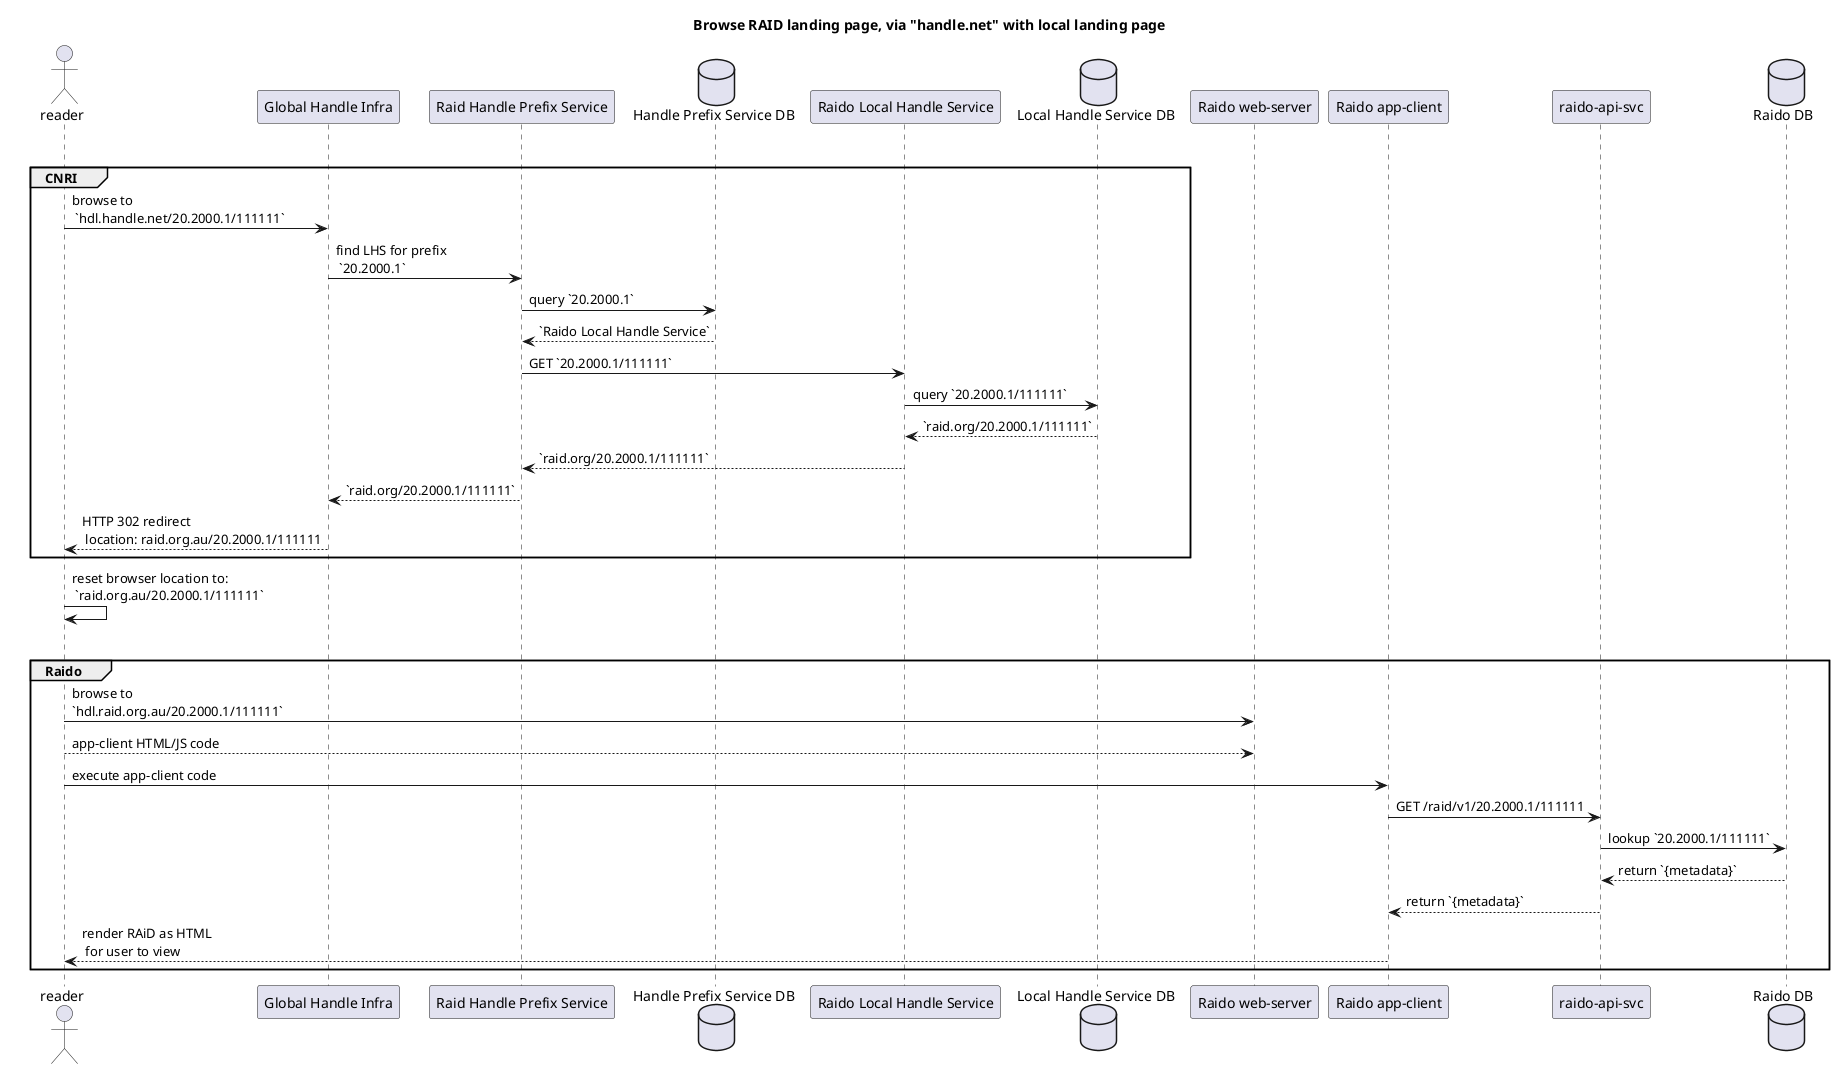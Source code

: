 @startuml
title Browse RAID landing page, via "handle.net" with local landing page

actor "reader" as reader

participant "Global Handle Infra" as ghi
participant "Raid Handle Prefix Service" as hps
database "Handle Prefix Service DB" as hpsDb
participant "Raido Local Handle Service" as lhs
database "Local Handle Service DB" as lhsDb

participant "Raido web-server" as raidoWeb
participant "Raido app-client" as appClient

participant "raido-api-svc" as raidoApi
participant "raido-api-svc" as raidoApi
database "Raido DB" as raidoDb


alt handle.net
group CNRI
reader -> ghi: browse to\n `hdl.handle.net/20.2000.1/111111`
ghi -> hps: find LHS for prefix\n `20.2000.1`
hps -> hpsDb: query `20.2000.1`
return `Raido Local Handle Service`
hps -> lhs: GET `20.2000.1/111111`
lhs -> lhsDb: query `20.2000.1/111111`
return `raid.org/20.2000.1/111111`
lhs --> hps: `raid.org/20.2000.1/111111`
hps --> ghi: `raid.org/20.2000.1/111111`
ghi --> reader: HTTP 302 redirect\n location: raid.org.au/20.2000.1/111111
end
reader -> reader : reset browser location to:\n `raid.org.au/20.2000.1/111111`

alt
group Raido
reader -> raidoWeb: browse to \n`hdl.raid.org.au/20.2000.1/111111`
raidoWeb <-- reader: app-client HTML/JS code
reader -> appClient: execute app-client code  
appClient -> raidoApi: GET /raid/v1/20.2000.1/111111
raidoApi -> raidoDb: lookup `20.2000.1/111111`
raidoDb --> raidoApi: return `{metadata}`
raidoApi --> appClient: return `{metadata}`
appClient --> reader: render RAiD as HTML\n for user to view  
end
 
@enduml



